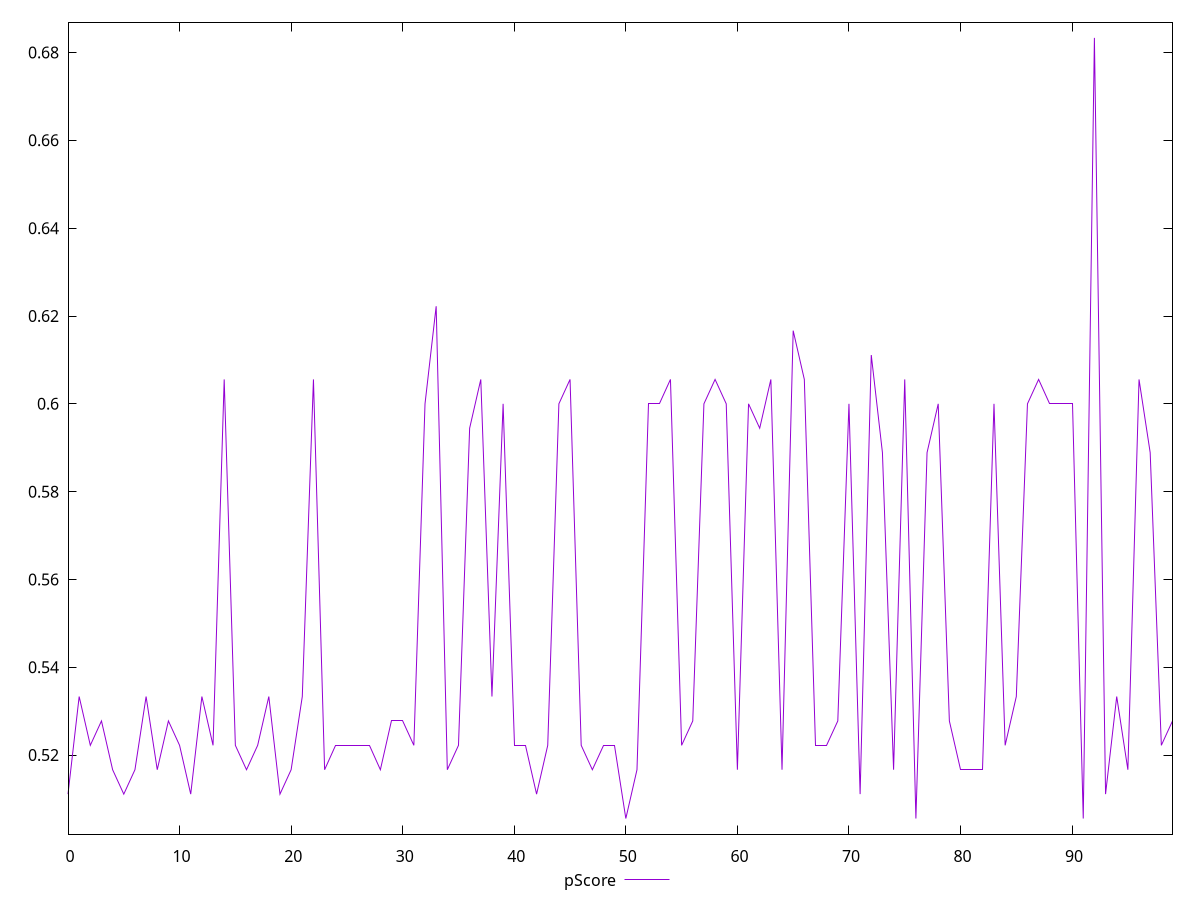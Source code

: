 reset

$pScore <<EOF
0 0.5111111111111111
1 0.5333333333333333
2 0.5222222222222223
3 0.5277777777777778
4 0.5166666666666666
5 0.5111111111111111
6 0.5166666666666666
7 0.5333333333333333
8 0.5166666666666666
9 0.5277777777777778
10 0.5222222222222223
11 0.5111111111111111
12 0.5333333333333333
13 0.5222222222222223
14 0.6055555555555556
15 0.5222222222222223
16 0.5166666666666666
17 0.5222222222222223
18 0.5333333333333333
19 0.5111111111111111
20 0.5166666666666666
21 0.5333333333333333
22 0.6055555555555556
23 0.5166666666666666
24 0.5222222222222223
25 0.5222222222222223
26 0.5222222222222223
27 0.5222222222222223
28 0.5166666666666666
29 0.5277777777777778
30 0.5277777777777778
31 0.5222222222222223
32 0.6
33 0.6222222222222222
34 0.5166666666666666
35 0.5222222222222223
36 0.5944444444444444
37 0.6055555555555556
38 0.5333333333333333
39 0.6
40 0.5222222222222223
41 0.5222222222222223
42 0.5111111111111111
43 0.5222222222222223
44 0.6
45 0.6055555555555556
46 0.5222222222222223
47 0.5166666666666666
48 0.5222222222222223
49 0.5222222222222223
50 0.5055555555555555
51 0.5166666666666666
52 0.6
53 0.6
54 0.6055555555555556
55 0.5222222222222223
56 0.5277777777777778
57 0.6
58 0.6055555555555556
59 0.6
60 0.5166666666666666
61 0.6
62 0.5944444444444444
63 0.6055555555555556
64 0.5166666666666666
65 0.6166666666666667
66 0.6055555555555556
67 0.5222222222222223
68 0.5222222222222223
69 0.5277777777777778
70 0.6
71 0.5111111111111111
72 0.6111111111111112
73 0.5888888888888889
74 0.5166666666666666
75 0.6055555555555556
76 0.5055555555555555
77 0.5888888888888889
78 0.6
79 0.5277777777777778
80 0.5166666666666666
81 0.5166666666666666
82 0.5166666666666666
83 0.6
84 0.5222222222222223
85 0.5333333333333333
86 0.6
87 0.6055555555555556
88 0.6
89 0.6
90 0.6
91 0.5055555555555555
92 0.6833333333333333
93 0.5111111111111111
94 0.5333333333333333
95 0.5166666666666666
96 0.6055555555555556
97 0.5888888888888889
98 0.5222222222222223
99 0.5277777777777778
EOF

set key outside below
set xrange [0:99]
set yrange [0.502:0.6868888888888889]
set trange [0.502:0.6868888888888889]
set terminal svg size 640, 500 enhanced background rgb 'white'
set output "reports/report_00030_2021-02-24T20-42-31.540Z/uses-http2/samples/music/pScore/values.svg"

plot $pScore title "pScore" with line

reset
